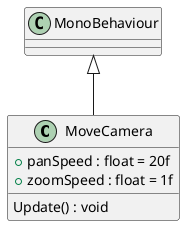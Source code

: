 @startuml
class MoveCamera {
    + panSpeed : float = 20f
    + zoomSpeed : float = 1f
    Update() : void
}
MonoBehaviour <|-- MoveCamera
@enduml
